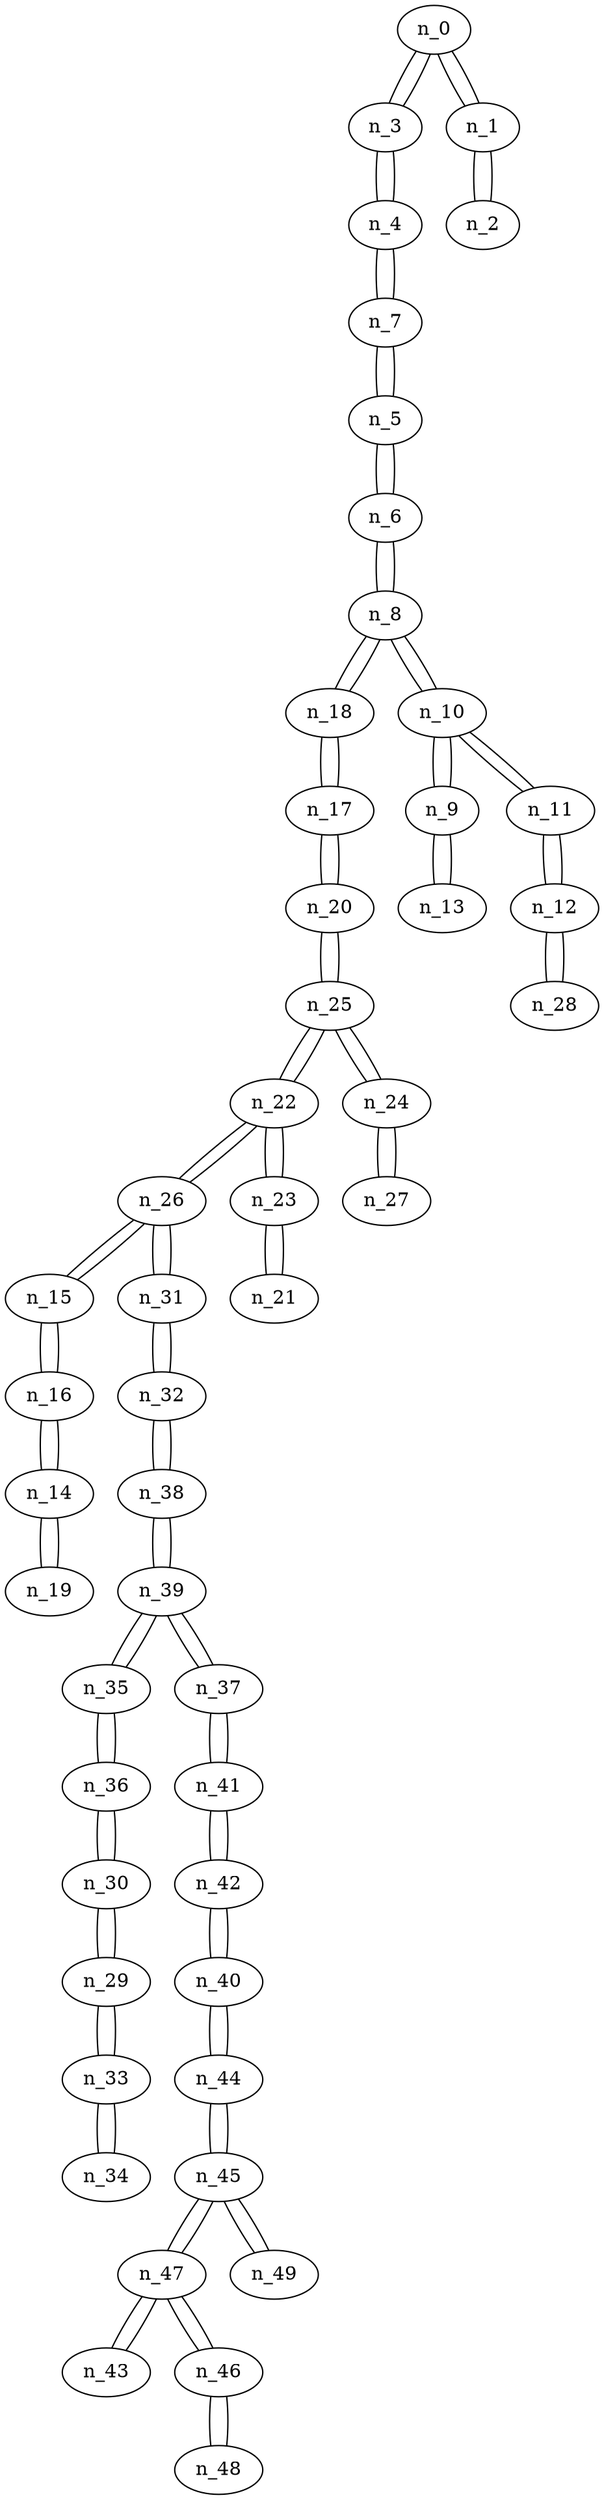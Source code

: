 graph g9 {
n_0--n_3
n_0--n_1
n_1--n_0
n_1--n_2
n_2--n_1
n_3--n_4
n_3--n_0
n_4--n_7
n_4--n_3
n_5--n_6
n_5--n_7
n_6--n_8
n_6--n_5
n_7--n_5
n_7--n_4
n_8--n_18
n_8--n_6
n_8--n_10
n_9--n_10
n_9--n_13
n_10--n_8
n_10--n_9
n_10--n_11
n_11--n_10
n_11--n_12
n_12--n_11
n_12--n_28
n_13--n_9
n_14--n_16
n_14--n_19
n_15--n_26
n_15--n_16
n_16--n_15
n_16--n_14
n_17--n_20
n_17--n_18
n_18--n_17
n_18--n_8
n_19--n_14
n_20--n_25
n_20--n_17
n_21--n_23
n_22--n_25
n_22--n_23
n_22--n_26
n_23--n_22
n_23--n_21
n_24--n_27
n_24--n_25
n_25--n_24
n_25--n_20
n_25--n_22
n_26--n_22
n_26--n_15
n_26--n_31
n_27--n_24
n_28--n_12
n_29--n_30
n_29--n_33
n_30--n_36
n_30--n_29
n_31--n_26
n_31--n_32
n_32--n_31
n_32--n_38
n_33--n_29
n_33--n_34
n_34--n_33
n_35--n_39
n_35--n_36
n_36--n_35
n_36--n_30
n_37--n_39
n_37--n_41
n_38--n_32
n_38--n_39
n_39--n_38
n_39--n_35
n_39--n_37
n_40--n_42
n_40--n_44
n_41--n_37
n_41--n_42
n_42--n_41
n_42--n_40
n_43--n_47
n_44--n_40
n_44--n_45
n_45--n_44
n_45--n_47
n_45--n_49
n_46--n_47
n_46--n_48
n_47--n_45
n_47--n_43
n_47--n_46
n_48--n_46
n_49--n_45
}